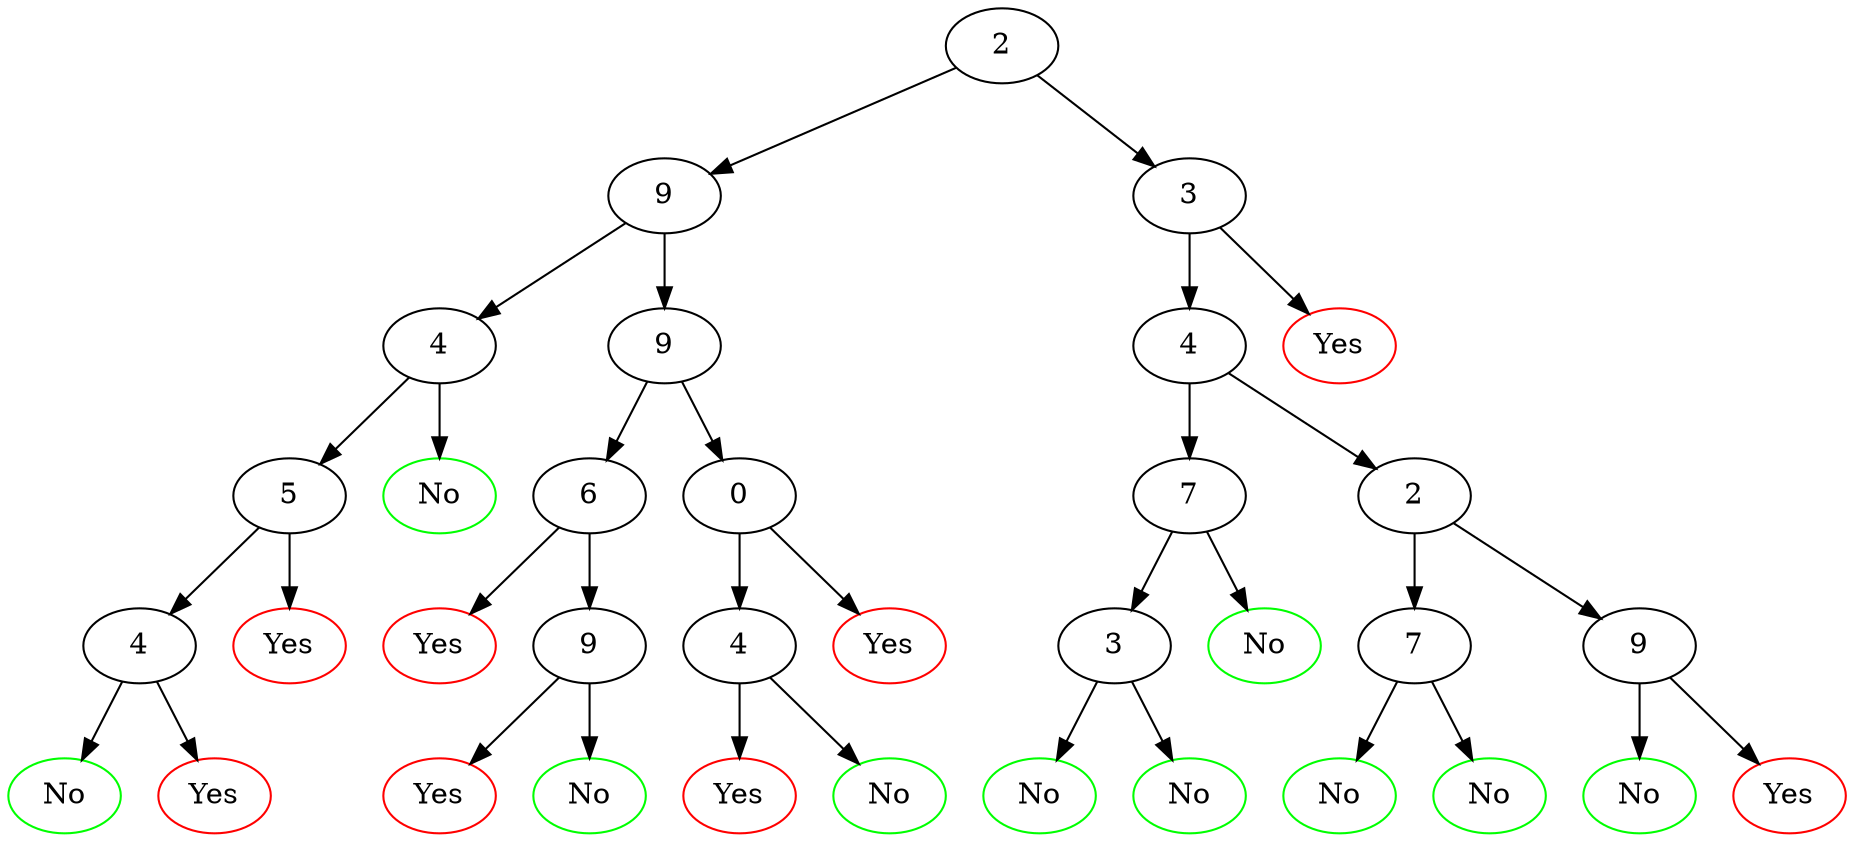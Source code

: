 digraph fbt {
forcelabels=true ;
"0" [label="2" color= black]
"0"->"1"
"0"->"2"
"1" [label="9" color= black]
"1"->"3"
"1"->"4"
"2" [label="3" color= black]
"2"->"5"
"2"->"6"
"3" [label="4" color= black]
"3"->"7"
"3"->"8"
"4" [label="9" color= black]
"4"->"9"
"4"->"10"
"5" [label="4" color= black]
"5"->"11"
"5"->"12"
"7" [label="5" color= black]
"7"->"13"
"7"->"14"
"9" [label="6" color= black]
"9"->"15"
"9"->"16"
"10" [label="0" color= black]
"10"->"17"
"10"->"18"
"11" [label="7" color= black]
"11"->"19"
"11"->"20"
"12" [label="2" color= black]
"12"->"21"
"12"->"22"
"13" [label="4" color= black]
"13"->"23"
"13"->"24"
"16" [label="9" color= black]
"16"->"25"
"16"->"26"
"17" [label="4" color= black]
"17"->"27"
"17"->"28"
"19" [label="3" color= black]
"19"->"29"
"19"->"30"
"21" [label="7" color= black]
"21"->"31"
"21"->"32"
"22" [label="9" color= black]
"22"->"33"
"22"->"34"
#
#
#
#
#
#
#
#
#
"6" [label="Yes" color= red]
#
"8" [label="No" color= green]
#
#
#
#
#
"14" [label="Yes" color= red]
"15" [label="Yes" color= red]
#
#
"18" [label="Yes" color= red]
#
"20" [label="No" color= green]
#
#
"23" [label="No" color= green]
"24" [label="Yes" color= red]
"25" [label="Yes" color= red]
"26" [label="No" color= green]
"27" [label="Yes" color= red]
"28" [label="No" color= green]
"29" [label="No" color= green]
"30" [label="No" color= green]
"31" [label="No" color= green]
"32" [label="No" color= green]
"33" [label="No" color= green]
"34" [label="Yes" color= red]
}
